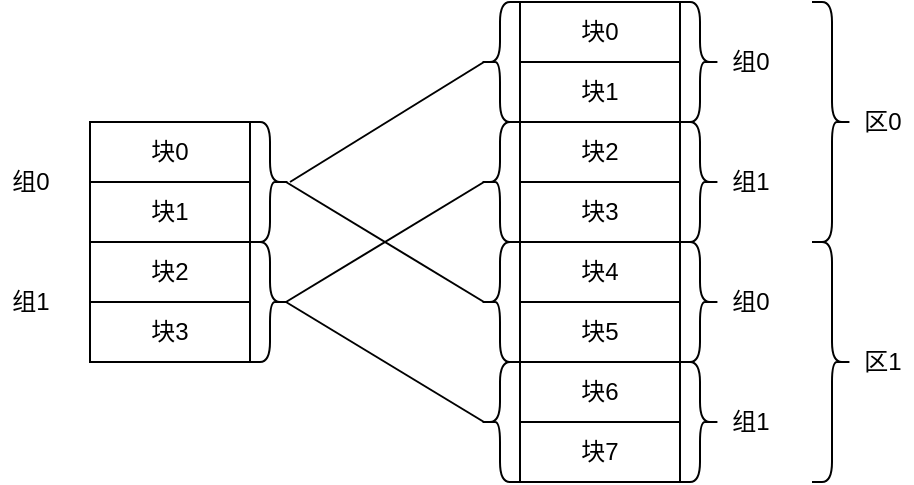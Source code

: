 <mxfile version="15.2.7" type="device"><diagram id="BQWOA4bFREVMYa5uD3wJ" name="Page-1"><mxGraphModel dx="850" dy="443" grid="1" gridSize="10" guides="1" tooltips="1" connect="1" arrows="1" fold="1" page="1" pageScale="1" pageWidth="827" pageHeight="1169" math="0" shadow="0"><root><mxCell id="0"/><mxCell id="1" parent="0"/><mxCell id="gaVwo83hB-H6vN_tHMJA-1" value="块0" style="rounded=0;whiteSpace=wrap;html=1;" parent="1" vertex="1"><mxGeometry x="145" y="130" width="80" height="30" as="geometry"/></mxCell><mxCell id="gaVwo83hB-H6vN_tHMJA-3" value="块1" style="rounded=0;whiteSpace=wrap;html=1;" parent="1" vertex="1"><mxGeometry x="145" y="160" width="80" height="30" as="geometry"/></mxCell><mxCell id="gaVwo83hB-H6vN_tHMJA-4" value="块2" style="rounded=0;whiteSpace=wrap;html=1;" parent="1" vertex="1"><mxGeometry x="145" y="190" width="80" height="30" as="geometry"/></mxCell><mxCell id="gaVwo83hB-H6vN_tHMJA-5" value="块3" style="rounded=0;whiteSpace=wrap;html=1;" parent="1" vertex="1"><mxGeometry x="145" y="220" width="80" height="30" as="geometry"/></mxCell><mxCell id="gaVwo83hB-H6vN_tHMJA-11" value="组0" style="text;html=1;align=center;verticalAlign=middle;resizable=0;points=[];autosize=1;strokeColor=none;fillColor=none;" parent="1" vertex="1"><mxGeometry x="460" y="90" width="30" height="20" as="geometry"/></mxCell><mxCell id="gaVwo83hB-H6vN_tHMJA-16" value="组1" style="text;html=1;align=center;verticalAlign=middle;resizable=0;points=[];autosize=1;strokeColor=none;fillColor=none;" parent="1" vertex="1"><mxGeometry x="460" y="150" width="30" height="20" as="geometry"/></mxCell><mxCell id="gaVwo83hB-H6vN_tHMJA-21" value="块0" style="rounded=0;whiteSpace=wrap;html=1;" parent="1" vertex="1"><mxGeometry x="360" y="70" width="80" height="30" as="geometry"/></mxCell><mxCell id="gaVwo83hB-H6vN_tHMJA-22" value="块1" style="rounded=0;whiteSpace=wrap;html=1;" parent="1" vertex="1"><mxGeometry x="360" y="100" width="80" height="30" as="geometry"/></mxCell><mxCell id="gaVwo83hB-H6vN_tHMJA-23" value="块2" style="rounded=0;whiteSpace=wrap;html=1;" parent="1" vertex="1"><mxGeometry x="360" y="130" width="80" height="30" as="geometry"/></mxCell><mxCell id="gaVwo83hB-H6vN_tHMJA-24" value="块3" style="rounded=0;whiteSpace=wrap;html=1;" parent="1" vertex="1"><mxGeometry x="360" y="160" width="80" height="30" as="geometry"/></mxCell><mxCell id="gaVwo83hB-H6vN_tHMJA-25" value="块4" style="rounded=0;whiteSpace=wrap;html=1;" parent="1" vertex="1"><mxGeometry x="360" y="190" width="80" height="30" as="geometry"/></mxCell><mxCell id="gaVwo83hB-H6vN_tHMJA-26" value="块5" style="rounded=0;whiteSpace=wrap;html=1;" parent="1" vertex="1"><mxGeometry x="360" y="220" width="80" height="30" as="geometry"/></mxCell><mxCell id="gaVwo83hB-H6vN_tHMJA-27" value="块6" style="rounded=0;whiteSpace=wrap;html=1;" parent="1" vertex="1"><mxGeometry x="360" y="250" width="80" height="30" as="geometry"/></mxCell><mxCell id="gaVwo83hB-H6vN_tHMJA-28" value="块7" style="rounded=0;whiteSpace=wrap;html=1;" parent="1" vertex="1"><mxGeometry x="360" y="280" width="80" height="30" as="geometry"/></mxCell><mxCell id="LyOyQDpTSjIC_FbWDmRf-8" style="rounded=0;orthogonalLoop=1;jettySize=auto;html=1;exitX=0.1;exitY=0.5;exitDx=0;exitDy=0;exitPerimeter=0;entryX=0.1;entryY=0.5;entryDx=0;entryDy=0;entryPerimeter=0;strokeColor=none;" edge="1" parent="1" source="gaVwo83hB-H6vN_tHMJA-37" target="gaVwo83hB-H6vN_tHMJA-54"><mxGeometry relative="1" as="geometry"/></mxCell><mxCell id="LyOyQDpTSjIC_FbWDmRf-10" style="edgeStyle=none;rounded=0;orthogonalLoop=1;jettySize=auto;html=1;exitX=0.1;exitY=0.5;exitDx=0;exitDy=0;exitPerimeter=0;entryX=0.1;entryY=0.5;entryDx=0;entryDy=0;entryPerimeter=0;endArrow=none;endFill=0;" edge="1" parent="1" source="gaVwo83hB-H6vN_tHMJA-37" target="gaVwo83hB-H6vN_tHMJA-58"><mxGeometry relative="1" as="geometry"/></mxCell><mxCell id="gaVwo83hB-H6vN_tHMJA-37" value="" style="shape=curlyBracket;whiteSpace=wrap;html=1;rounded=1;flipH=1;" parent="1" vertex="1"><mxGeometry x="225" y="130" width="20" height="60" as="geometry"/></mxCell><mxCell id="LyOyQDpTSjIC_FbWDmRf-11" style="edgeStyle=none;rounded=0;orthogonalLoop=1;jettySize=auto;html=1;exitX=0.1;exitY=0.5;exitDx=0;exitDy=0;exitPerimeter=0;entryX=0.1;entryY=0.5;entryDx=0;entryDy=0;entryPerimeter=0;endArrow=none;endFill=0;" edge="1" parent="1" source="gaVwo83hB-H6vN_tHMJA-39" target="gaVwo83hB-H6vN_tHMJA-56"><mxGeometry relative="1" as="geometry"/></mxCell><mxCell id="LyOyQDpTSjIC_FbWDmRf-12" style="edgeStyle=none;rounded=0;orthogonalLoop=1;jettySize=auto;html=1;exitX=0.1;exitY=0.5;exitDx=0;exitDy=0;exitPerimeter=0;entryX=0.1;entryY=0.5;entryDx=0;entryDy=0;entryPerimeter=0;endArrow=none;endFill=0;" edge="1" parent="1" source="gaVwo83hB-H6vN_tHMJA-39" target="gaVwo83hB-H6vN_tHMJA-60"><mxGeometry relative="1" as="geometry"/></mxCell><mxCell id="gaVwo83hB-H6vN_tHMJA-39" value="" style="shape=curlyBracket;whiteSpace=wrap;html=1;rounded=1;flipH=1;" parent="1" vertex="1"><mxGeometry x="225" y="190" width="20" height="60" as="geometry"/></mxCell><mxCell id="gaVwo83hB-H6vN_tHMJA-50" value="" style="shape=curlyBracket;whiteSpace=wrap;html=1;rounded=1;flipH=1;" parent="1" vertex="1"><mxGeometry x="506" y="70" width="20" height="120" as="geometry"/></mxCell><mxCell id="gaVwo83hB-H6vN_tHMJA-51" value="区0" style="text;html=1;align=center;verticalAlign=middle;resizable=0;points=[];autosize=1;strokeColor=none;fillColor=none;" parent="1" vertex="1"><mxGeometry x="526" y="120" width="30" height="20" as="geometry"/></mxCell><mxCell id="gaVwo83hB-H6vN_tHMJA-54" value="" style="shape=curlyBracket;whiteSpace=wrap;html=1;rounded=1;" parent="1" vertex="1"><mxGeometry x="340" y="70" width="20" height="60" as="geometry"/></mxCell><mxCell id="gaVwo83hB-H6vN_tHMJA-55" value="组0" style="text;html=1;align=center;verticalAlign=middle;resizable=0;points=[];autosize=1;strokeColor=none;fillColor=none;" parent="1" vertex="1"><mxGeometry x="100" y="150" width="30" height="20" as="geometry"/></mxCell><mxCell id="gaVwo83hB-H6vN_tHMJA-56" value="" style="shape=curlyBracket;whiteSpace=wrap;html=1;rounded=1;" parent="1" vertex="1"><mxGeometry x="340" y="130" width="20" height="60" as="geometry"/></mxCell><mxCell id="gaVwo83hB-H6vN_tHMJA-57" value="组1" style="text;html=1;align=center;verticalAlign=middle;resizable=0;points=[];autosize=1;strokeColor=none;fillColor=none;" parent="1" vertex="1"><mxGeometry x="100" y="210" width="30" height="20" as="geometry"/></mxCell><mxCell id="gaVwo83hB-H6vN_tHMJA-58" value="" style="shape=curlyBracket;whiteSpace=wrap;html=1;rounded=1;" parent="1" vertex="1"><mxGeometry x="340" y="190" width="20" height="60" as="geometry"/></mxCell><mxCell id="gaVwo83hB-H6vN_tHMJA-60" value="" style="shape=curlyBracket;whiteSpace=wrap;html=1;rounded=1;" parent="1" vertex="1"><mxGeometry x="340" y="250" width="20" height="60" as="geometry"/></mxCell><mxCell id="gaVwo83hB-H6vN_tHMJA-66" value="" style="shape=curlyBracket;whiteSpace=wrap;html=1;rounded=1;flipH=1;" parent="1" vertex="1"><mxGeometry x="440" y="70" width="20" height="60" as="geometry"/></mxCell><mxCell id="gaVwo83hB-H6vN_tHMJA-67" value="" style="shape=curlyBracket;whiteSpace=wrap;html=1;rounded=1;flipH=1;" parent="1" vertex="1"><mxGeometry x="440" y="130" width="20" height="60" as="geometry"/></mxCell><mxCell id="LyOyQDpTSjIC_FbWDmRf-2" value="组0" style="text;html=1;align=center;verticalAlign=middle;resizable=0;points=[];autosize=1;strokeColor=none;fillColor=none;" vertex="1" parent="1"><mxGeometry x="460" y="210" width="30" height="20" as="geometry"/></mxCell><mxCell id="LyOyQDpTSjIC_FbWDmRf-3" value="组1" style="text;html=1;align=center;verticalAlign=middle;resizable=0;points=[];autosize=1;strokeColor=none;fillColor=none;" vertex="1" parent="1"><mxGeometry x="460" y="270" width="30" height="20" as="geometry"/></mxCell><mxCell id="LyOyQDpTSjIC_FbWDmRf-4" value="" style="shape=curlyBracket;whiteSpace=wrap;html=1;rounded=1;flipH=1;" vertex="1" parent="1"><mxGeometry x="506" y="190" width="20" height="120" as="geometry"/></mxCell><mxCell id="LyOyQDpTSjIC_FbWDmRf-5" value="区1" style="text;html=1;align=center;verticalAlign=middle;resizable=0;points=[];autosize=1;strokeColor=none;fillColor=none;" vertex="1" parent="1"><mxGeometry x="526" y="240" width="30" height="20" as="geometry"/></mxCell><mxCell id="LyOyQDpTSjIC_FbWDmRf-6" value="" style="shape=curlyBracket;whiteSpace=wrap;html=1;rounded=1;flipH=1;" vertex="1" parent="1"><mxGeometry x="440" y="190" width="20" height="60" as="geometry"/></mxCell><mxCell id="LyOyQDpTSjIC_FbWDmRf-7" value="" style="shape=curlyBracket;whiteSpace=wrap;html=1;rounded=1;flipH=1;" vertex="1" parent="1"><mxGeometry x="440" y="250" width="20" height="60" as="geometry"/></mxCell><mxCell id="LyOyQDpTSjIC_FbWDmRf-9" value="" style="endArrow=none;html=1;entryX=0.1;entryY=0.5;entryDx=0;entryDy=0;entryPerimeter=0;" edge="1" parent="1" target="gaVwo83hB-H6vN_tHMJA-54"><mxGeometry width="50" height="50" relative="1" as="geometry"><mxPoint x="245" y="160" as="sourcePoint"/><mxPoint x="295" y="110" as="targetPoint"/></mxGeometry></mxCell></root></mxGraphModel></diagram></mxfile>